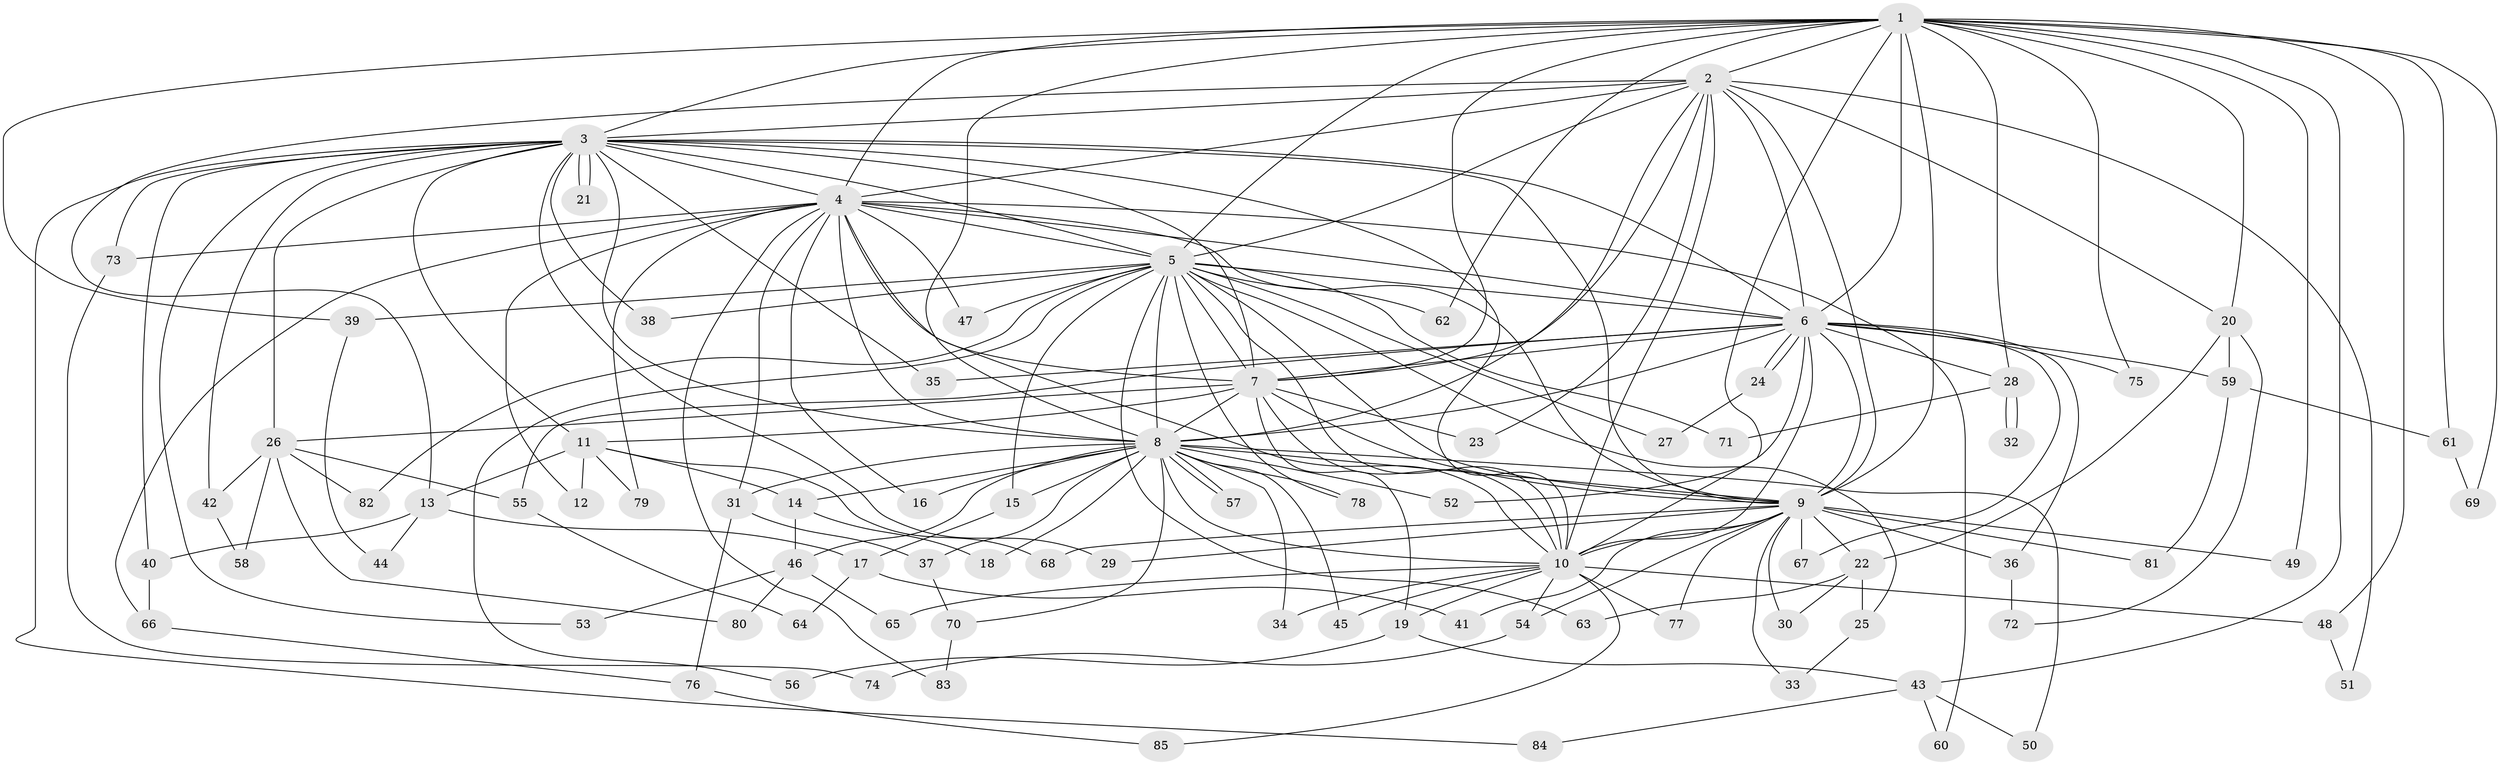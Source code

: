 // coarse degree distribution, {20: 0.023255813953488372, 12: 0.046511627906976744, 18: 0.046511627906976744, 10: 0.023255813953488372, 17: 0.023255813953488372, 9: 0.046511627906976744, 6: 0.06976744186046512, 3: 0.20930232558139536, 5: 0.06976744186046512, 2: 0.32558139534883723, 1: 0.06976744186046512, 8: 0.023255813953488372, 4: 0.023255813953488372}
// Generated by graph-tools (version 1.1) at 2025/49/03/04/25 22:49:36]
// undirected, 85 vertices, 195 edges
graph export_dot {
  node [color=gray90,style=filled];
  1;
  2;
  3;
  4;
  5;
  6;
  7;
  8;
  9;
  10;
  11;
  12;
  13;
  14;
  15;
  16;
  17;
  18;
  19;
  20;
  21;
  22;
  23;
  24;
  25;
  26;
  27;
  28;
  29;
  30;
  31;
  32;
  33;
  34;
  35;
  36;
  37;
  38;
  39;
  40;
  41;
  42;
  43;
  44;
  45;
  46;
  47;
  48;
  49;
  50;
  51;
  52;
  53;
  54;
  55;
  56;
  57;
  58;
  59;
  60;
  61;
  62;
  63;
  64;
  65;
  66;
  67;
  68;
  69;
  70;
  71;
  72;
  73;
  74;
  75;
  76;
  77;
  78;
  79;
  80;
  81;
  82;
  83;
  84;
  85;
  1 -- 2;
  1 -- 3;
  1 -- 4;
  1 -- 5;
  1 -- 6;
  1 -- 7;
  1 -- 8;
  1 -- 9;
  1 -- 10;
  1 -- 20;
  1 -- 28;
  1 -- 39;
  1 -- 43;
  1 -- 48;
  1 -- 49;
  1 -- 61;
  1 -- 62;
  1 -- 69;
  1 -- 75;
  2 -- 3;
  2 -- 4;
  2 -- 5;
  2 -- 6;
  2 -- 7;
  2 -- 8;
  2 -- 9;
  2 -- 10;
  2 -- 13;
  2 -- 20;
  2 -- 23;
  2 -- 51;
  3 -- 4;
  3 -- 5;
  3 -- 6;
  3 -- 7;
  3 -- 8;
  3 -- 9;
  3 -- 10;
  3 -- 11;
  3 -- 21;
  3 -- 21;
  3 -- 26;
  3 -- 29;
  3 -- 35;
  3 -- 38;
  3 -- 40;
  3 -- 42;
  3 -- 53;
  3 -- 73;
  3 -- 84;
  4 -- 5;
  4 -- 6;
  4 -- 7;
  4 -- 8;
  4 -- 9;
  4 -- 10;
  4 -- 12;
  4 -- 16;
  4 -- 31;
  4 -- 47;
  4 -- 60;
  4 -- 66;
  4 -- 73;
  4 -- 79;
  4 -- 83;
  5 -- 6;
  5 -- 7;
  5 -- 8;
  5 -- 9;
  5 -- 10;
  5 -- 15;
  5 -- 25;
  5 -- 27;
  5 -- 38;
  5 -- 39;
  5 -- 47;
  5 -- 56;
  5 -- 62;
  5 -- 63;
  5 -- 71;
  5 -- 78;
  5 -- 82;
  6 -- 7;
  6 -- 8;
  6 -- 9;
  6 -- 10;
  6 -- 24;
  6 -- 24;
  6 -- 28;
  6 -- 35;
  6 -- 36;
  6 -- 52;
  6 -- 55;
  6 -- 59;
  6 -- 67;
  6 -- 75;
  7 -- 8;
  7 -- 9;
  7 -- 10;
  7 -- 11;
  7 -- 19;
  7 -- 23;
  7 -- 26;
  8 -- 9;
  8 -- 10;
  8 -- 14;
  8 -- 15;
  8 -- 16;
  8 -- 18;
  8 -- 31;
  8 -- 34;
  8 -- 37;
  8 -- 45;
  8 -- 46;
  8 -- 50;
  8 -- 52;
  8 -- 57;
  8 -- 57;
  8 -- 70;
  8 -- 78;
  9 -- 10;
  9 -- 22;
  9 -- 29;
  9 -- 30;
  9 -- 33;
  9 -- 36;
  9 -- 41;
  9 -- 49;
  9 -- 54;
  9 -- 67;
  9 -- 68;
  9 -- 77;
  9 -- 81;
  10 -- 19;
  10 -- 34;
  10 -- 45;
  10 -- 48;
  10 -- 54;
  10 -- 65;
  10 -- 77;
  10 -- 85;
  11 -- 12;
  11 -- 13;
  11 -- 14;
  11 -- 68;
  11 -- 79;
  13 -- 17;
  13 -- 40;
  13 -- 44;
  14 -- 18;
  14 -- 46;
  15 -- 17;
  17 -- 41;
  17 -- 64;
  19 -- 43;
  19 -- 56;
  20 -- 22;
  20 -- 59;
  20 -- 72;
  22 -- 25;
  22 -- 30;
  22 -- 63;
  24 -- 27;
  25 -- 33;
  26 -- 42;
  26 -- 55;
  26 -- 58;
  26 -- 80;
  26 -- 82;
  28 -- 32;
  28 -- 32;
  28 -- 71;
  31 -- 37;
  31 -- 76;
  36 -- 72;
  37 -- 70;
  39 -- 44;
  40 -- 66;
  42 -- 58;
  43 -- 50;
  43 -- 60;
  43 -- 84;
  46 -- 53;
  46 -- 65;
  46 -- 80;
  48 -- 51;
  54 -- 74;
  55 -- 64;
  59 -- 61;
  59 -- 81;
  61 -- 69;
  66 -- 76;
  70 -- 83;
  73 -- 74;
  76 -- 85;
}
